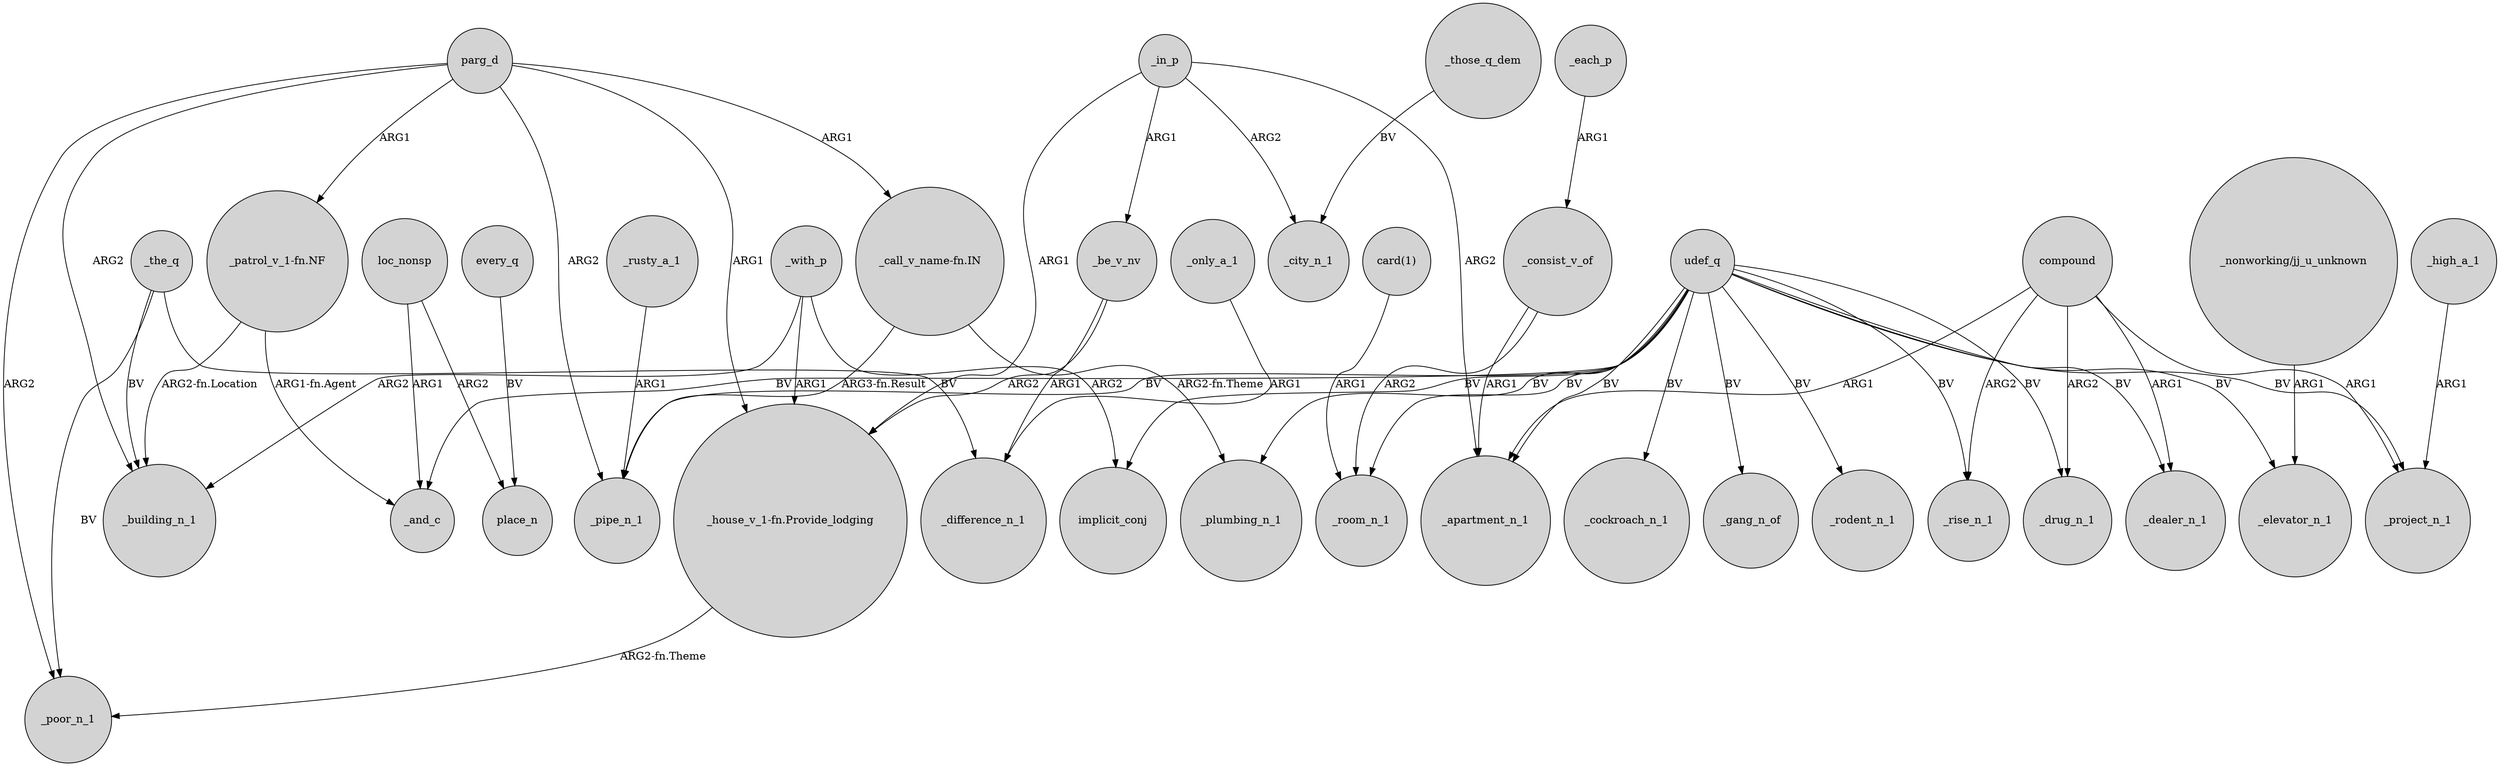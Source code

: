digraph {
	node [shape=circle style=filled]
	loc_nonsp -> _and_c [label=ARG1]
	_consist_v_of -> _room_n_1 [label=ARG2]
	"card(1)" -> _room_n_1 [label=ARG1]
	"_patrol_v_1-fn.NF" -> _building_n_1 [label="ARG2-fn.Location"]
	_in_p -> "_house_v_1-fn.Provide_lodging" [label=ARG1]
	compound -> _project_n_1 [label=ARG1]
	udef_q -> _cockroach_n_1 [label=BV]
	udef_q -> _pipe_n_1 [label=BV]
	udef_q -> _project_n_1 [label=BV]
	"_house_v_1-fn.Provide_lodging" -> _poor_n_1 [label="ARG2-fn.Theme"]
	_with_p -> _building_n_1 [label=ARG2]
	parg_d -> _building_n_1 [label=ARG2]
	udef_q -> _rise_n_1 [label=BV]
	compound -> _rise_n_1 [label=ARG2]
	udef_q -> _plumbing_n_1 [label=BV]
	_consist_v_of -> _apartment_n_1 [label=ARG1]
	parg_d -> "_house_v_1-fn.Provide_lodging" [label=ARG1]
	udef_q -> _apartment_n_1 [label=BV]
	compound -> _dealer_n_1 [label=ARG1]
	udef_q -> implicit_conj [label=BV]
	_the_q -> _poor_n_1 [label=BV]
	udef_q -> _drug_n_1 [label=BV]
	_in_p -> _apartment_n_1 [label=ARG2]
	"_patrol_v_1-fn.NF" -> _and_c [label="ARG1-fn.Agent"]
	udef_q -> _gang_n_of [label=BV]
	_in_p -> _city_n_1 [label=ARG2]
	_each_p -> _consist_v_of [label=ARG1]
	_rusty_a_1 -> _pipe_n_1 [label=ARG1]
	parg_d -> "_call_v_name-fn.IN" [label=ARG1]
	parg_d -> _pipe_n_1 [label=ARG2]
	_in_p -> _be_v_nv [label=ARG1]
	_the_q -> _building_n_1 [label=BV]
	_the_q -> _difference_n_1 [label=BV]
	compound -> _drug_n_1 [label=ARG2]
	udef_q -> _room_n_1 [label=BV]
	_with_p -> "_house_v_1-fn.Provide_lodging" [label=ARG1]
	_those_q_dem -> _city_n_1 [label=BV]
	_only_a_1 -> _difference_n_1 [label=ARG1]
	"_call_v_name-fn.IN" -> _plumbing_n_1 [label="ARG2-fn.Theme"]
	every_q -> place_n [label=BV]
	udef_q -> _rodent_n_1 [label=BV]
	_with_p -> implicit_conj [label=ARG2]
	loc_nonsp -> place_n [label=ARG2]
	udef_q -> _dealer_n_1 [label=BV]
	compound -> _apartment_n_1 [label=ARG1]
	"_nonworking/jj_u_unknown" -> _elevator_n_1 [label=ARG1]
	parg_d -> _poor_n_1 [label=ARG2]
	parg_d -> "_patrol_v_1-fn.NF" [label=ARG1]
	_be_v_nv -> "_house_v_1-fn.Provide_lodging" [label=ARG2]
	udef_q -> _and_c [label=BV]
	udef_q -> _elevator_n_1 [label=BV]
	_high_a_1 -> _project_n_1 [label=ARG1]
	_be_v_nv -> _difference_n_1 [label=ARG1]
	"_call_v_name-fn.IN" -> _pipe_n_1 [label="ARG3-fn.Result"]
}
